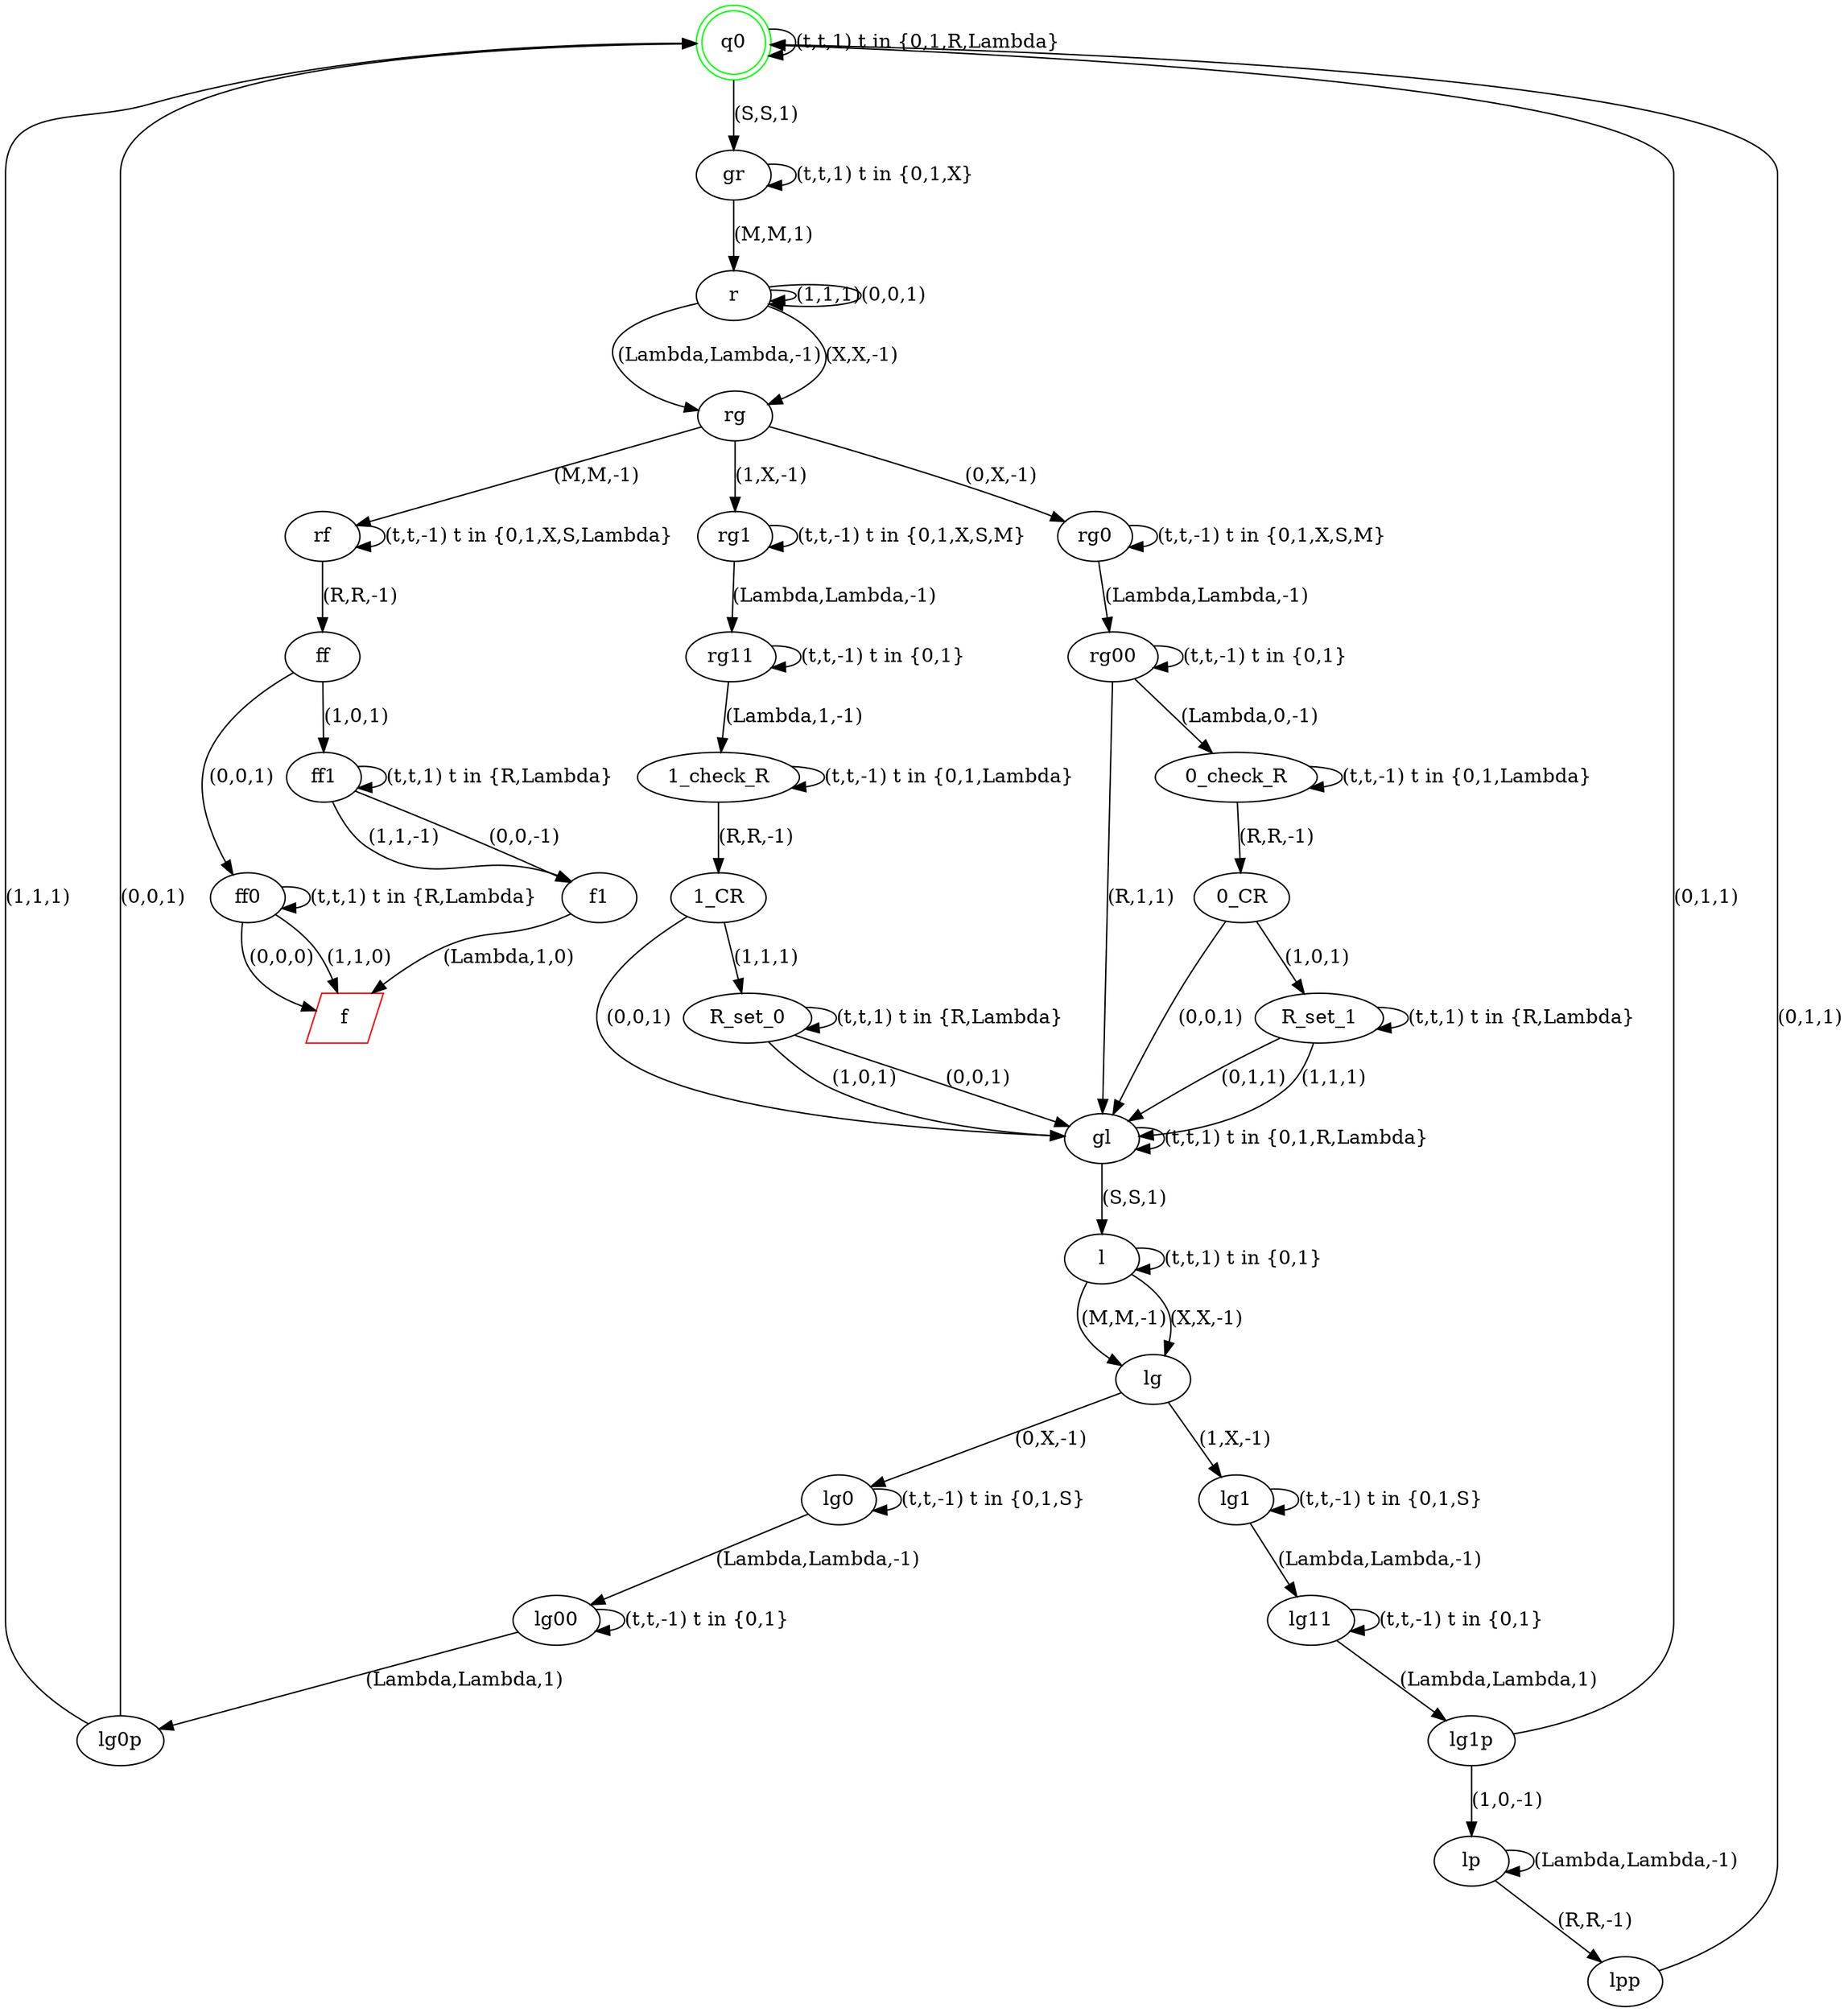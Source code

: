 digraph Adder {
	q0 [color=green shape=doublecircle]
	gr
	r
	rg
	rg1
	rg0
	rg11
	rg00
	gl
	l
	lg
	lg1
	lg0
	lg11
	lg00
	lg0p
	lg1p
	lp
	lpp
	rf
	ff
	ff0
	ff1
	f1
	f [color=red shape=parallelogram]
	"0_check_R"
	"1_check_R"
	R_set_1
	R_set_0
	"0_CR"
	"1_CR"
	q0 -> gr [label="(S,S,1)"]
	gr -> r [label="(M,M,1)"]
	r -> r [label="(1,1,1)"]
	r -> r [label="(0,0,1)"]
	r -> rg [label="(Lambda,Lambda,-1)"]
	r -> rg [label="(X,X,-1)"]
	rg -> rg1 [label="(1,X,-1)"]
	rg -> rg0 [label="(0,X,-1)"]
	rg0 -> rg00 [label="(Lambda,Lambda,-1)"]
	rg1 -> rg11 [label="(Lambda,Lambda,-1)"]
	rg00 -> "0_check_R" [label="(Lambda,0,-1)"]
	rg11 -> "1_check_R" [label="(Lambda,1,-1)"]
	"0_check_R" -> "0_CR" [label="(R,R,-1)"]
	"1_check_R" -> "1_CR" [label="(R,R,-1)"]
	"0_CR" -> gl [label="(0,0,1)"]
	"1_CR" -> gl [label="(0,0,1)"]
	"0_CR" -> R_set_1 [label="(1,0,1)"]
	"1_CR" -> R_set_0 [label="(1,1,1)"]
	R_set_0 -> gl [label="(0,0,1)"]
	R_set_1 -> gl [label="(0,1,1)"]
	R_set_0 -> gl [label="(1,0,1)"]
	R_set_1 -> gl [label="(1,1,1)"]
	rg00 -> gl [label="(R,1,1)"]
	gl -> l [label="(S,S,1)"]
	l -> lg [label="(M,M,-1)"]
	l -> lg [label="(X,X,-1)"]
	lg -> lg1 [label="(1,X,-1)"]
	lg -> lg0 [label="(0,X,-1)"]
	lg1 -> lg11 [label="(Lambda,Lambda,-1)"]
	lg0 -> lg00 [label="(Lambda,Lambda,-1)"]
	lg00 -> lg0p [label="(Lambda,Lambda,1)"]
	lg11 -> lg1p [label="(Lambda,Lambda,1)"]
	lg0p -> q0 [label="(0,0,1)"]
	lg1p -> q0 [label="(0,1,1)"]
	lg0p -> q0 [label="(1,1,1)"]
	lg1p -> lp [label="(1,0,-1)"]
	lp -> lp [label="(Lambda,Lambda,-1)"]
	lp -> lpp [label="(R,R,-1)"]
	lpp -> q0 [label="(0,1,1)"]
	rg -> rf [label="(M,M,-1)"]
	rf -> ff [label="(R,R,-1)"]
	ff -> ff0 [label="(0,0,1)"]
	ff -> ff1 [label="(1,0,1)"]
	ff0 -> f [label="(0,0,0)"]
	ff0 -> f [label="(1,1,0)"]
	ff1 -> f1 [label="(0,0,-1)"]
	f1 -> f [label="(Lambda,1,0)"]
	ff1 -> f1 [label="(1,1,-1)"]
	rf -> rf [label="(t,t,-1) t in {0,1,X,S,Lambda}"]
	rg1 -> rg1 [label="(t,t,-1) t in {0,1,X,S,M}"]
	rg0 -> rg0 [label="(t,t,-1) t in {0,1,X,S,M}"]
	gr -> gr [label="(t,t,1) t in {0,1,X}"]
	q0 -> q0 [label="(t,t,1) t in {0,1,R,Lambda}"]
	ff1 -> ff1 [label="(t,t,1) t in {R,Lambda}"]
	ff0 -> ff0 [label="(t,t,1) t in {R,Lambda}"]
	rg00 -> rg00 [label="(t,t,-1) t in {0,1}"]
	rg11 -> rg11 [label="(t,t,-1) t in {0,1}"]
	"0_check_R" -> "0_check_R" [label="(t,t,-1) t in {0,1,Lambda}"]
	"1_check_R" -> "1_check_R" [label="(t,t,-1) t in {0,1,Lambda}"]
	R_set_0 -> R_set_0 [label="(t,t,1) t in {R,Lambda}"]
	R_set_1 -> R_set_1 [label="(t,t,1) t in {R,Lambda}"]
	gl -> gl [label="(t,t,1) t in {0,1,R,Lambda}"]
	l -> l [label="(t,t,1) t in {0,1}"]
	lg0 -> lg0 [label="(t,t,-1) t in {0,1,S}"]
	lg1 -> lg1 [label="(t,t,-1) t in {0,1,S}"]
	lg00 -> lg00 [label="(t,t,-1) t in {0,1}"]
	lg11 -> lg11 [label="(t,t,-1) t in {0,1}"]
}
